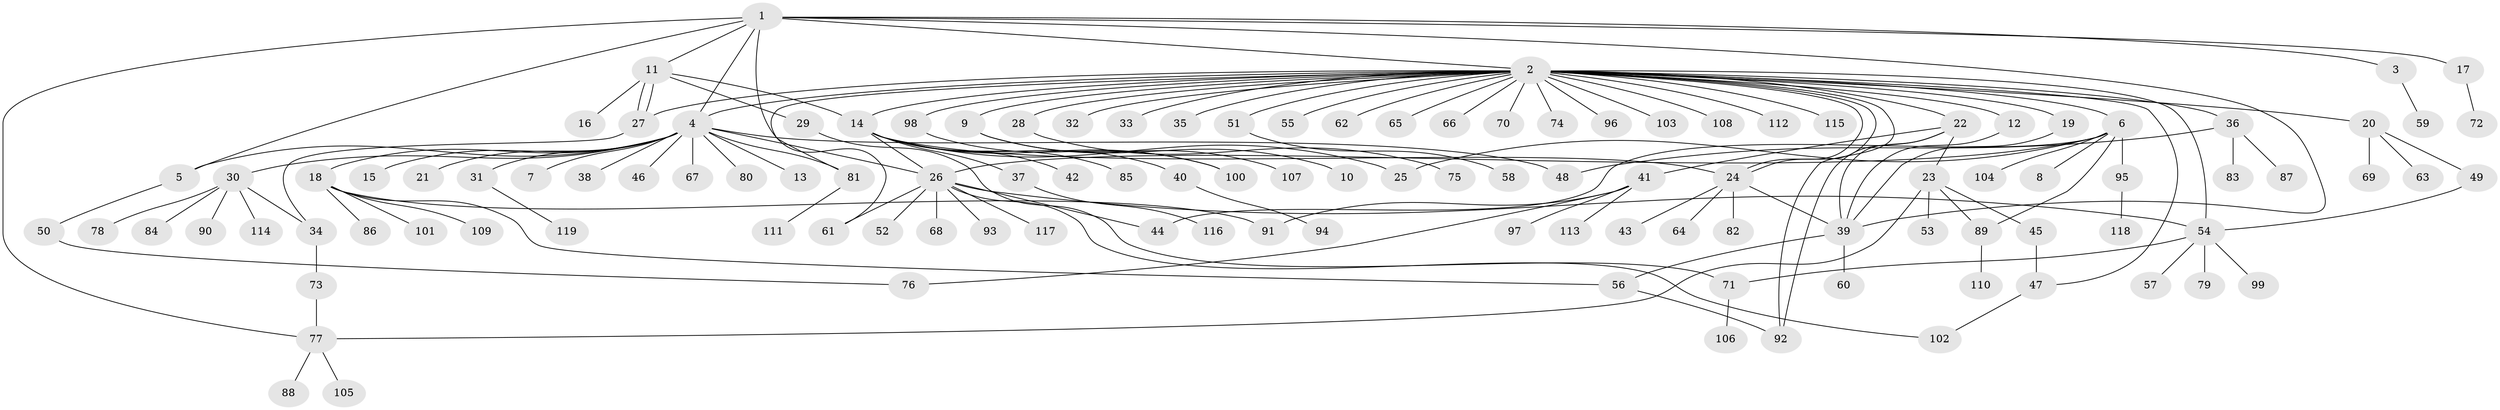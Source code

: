 // Generated by graph-tools (version 1.1) at 2025/01/03/09/25 03:01:56]
// undirected, 119 vertices, 151 edges
graph export_dot {
graph [start="1"]
  node [color=gray90,style=filled];
  1;
  2;
  3;
  4;
  5;
  6;
  7;
  8;
  9;
  10;
  11;
  12;
  13;
  14;
  15;
  16;
  17;
  18;
  19;
  20;
  21;
  22;
  23;
  24;
  25;
  26;
  27;
  28;
  29;
  30;
  31;
  32;
  33;
  34;
  35;
  36;
  37;
  38;
  39;
  40;
  41;
  42;
  43;
  44;
  45;
  46;
  47;
  48;
  49;
  50;
  51;
  52;
  53;
  54;
  55;
  56;
  57;
  58;
  59;
  60;
  61;
  62;
  63;
  64;
  65;
  66;
  67;
  68;
  69;
  70;
  71;
  72;
  73;
  74;
  75;
  76;
  77;
  78;
  79;
  80;
  81;
  82;
  83;
  84;
  85;
  86;
  87;
  88;
  89;
  90;
  91;
  92;
  93;
  94;
  95;
  96;
  97;
  98;
  99;
  100;
  101;
  102;
  103;
  104;
  105;
  106;
  107;
  108;
  109;
  110;
  111;
  112;
  113;
  114;
  115;
  116;
  117;
  118;
  119;
  1 -- 2;
  1 -- 3;
  1 -- 4;
  1 -- 5;
  1 -- 11;
  1 -- 17;
  1 -- 39;
  1 -- 61;
  1 -- 77;
  2 -- 4;
  2 -- 6;
  2 -- 9;
  2 -- 12;
  2 -- 14;
  2 -- 19;
  2 -- 20;
  2 -- 22;
  2 -- 24;
  2 -- 24;
  2 -- 27;
  2 -- 28;
  2 -- 32;
  2 -- 33;
  2 -- 35;
  2 -- 36;
  2 -- 47;
  2 -- 51;
  2 -- 54;
  2 -- 55;
  2 -- 62;
  2 -- 65;
  2 -- 66;
  2 -- 70;
  2 -- 74;
  2 -- 81;
  2 -- 92;
  2 -- 96;
  2 -- 98;
  2 -- 103;
  2 -- 108;
  2 -- 112;
  2 -- 115;
  3 -- 59;
  4 -- 5;
  4 -- 7;
  4 -- 13;
  4 -- 15;
  4 -- 18;
  4 -- 21;
  4 -- 26;
  4 -- 30;
  4 -- 31;
  4 -- 38;
  4 -- 46;
  4 -- 48;
  4 -- 67;
  4 -- 80;
  4 -- 81;
  5 -- 50;
  6 -- 8;
  6 -- 25;
  6 -- 26;
  6 -- 44;
  6 -- 89;
  6 -- 95;
  6 -- 104;
  9 -- 10;
  9 -- 107;
  11 -- 14;
  11 -- 16;
  11 -- 27;
  11 -- 27;
  11 -- 29;
  12 -- 39;
  14 -- 24;
  14 -- 25;
  14 -- 26;
  14 -- 37;
  14 -- 40;
  14 -- 42;
  14 -- 85;
  14 -- 100;
  17 -- 72;
  18 -- 56;
  18 -- 86;
  18 -- 91;
  18 -- 101;
  18 -- 109;
  19 -- 39;
  20 -- 49;
  20 -- 63;
  20 -- 69;
  22 -- 23;
  22 -- 39;
  22 -- 41;
  22 -- 92;
  23 -- 45;
  23 -- 53;
  23 -- 77;
  23 -- 89;
  24 -- 39;
  24 -- 43;
  24 -- 64;
  24 -- 82;
  26 -- 44;
  26 -- 52;
  26 -- 54;
  26 -- 61;
  26 -- 68;
  26 -- 93;
  26 -- 102;
  26 -- 117;
  27 -- 34;
  28 -- 75;
  29 -- 71;
  30 -- 34;
  30 -- 78;
  30 -- 84;
  30 -- 90;
  30 -- 114;
  31 -- 119;
  34 -- 73;
  36 -- 48;
  36 -- 83;
  36 -- 87;
  37 -- 116;
  39 -- 56;
  39 -- 60;
  40 -- 94;
  41 -- 76;
  41 -- 91;
  41 -- 97;
  41 -- 113;
  45 -- 47;
  47 -- 102;
  49 -- 54;
  50 -- 76;
  51 -- 58;
  54 -- 57;
  54 -- 71;
  54 -- 79;
  54 -- 99;
  56 -- 92;
  71 -- 106;
  73 -- 77;
  77 -- 88;
  77 -- 105;
  81 -- 111;
  89 -- 110;
  95 -- 118;
  98 -- 100;
}
